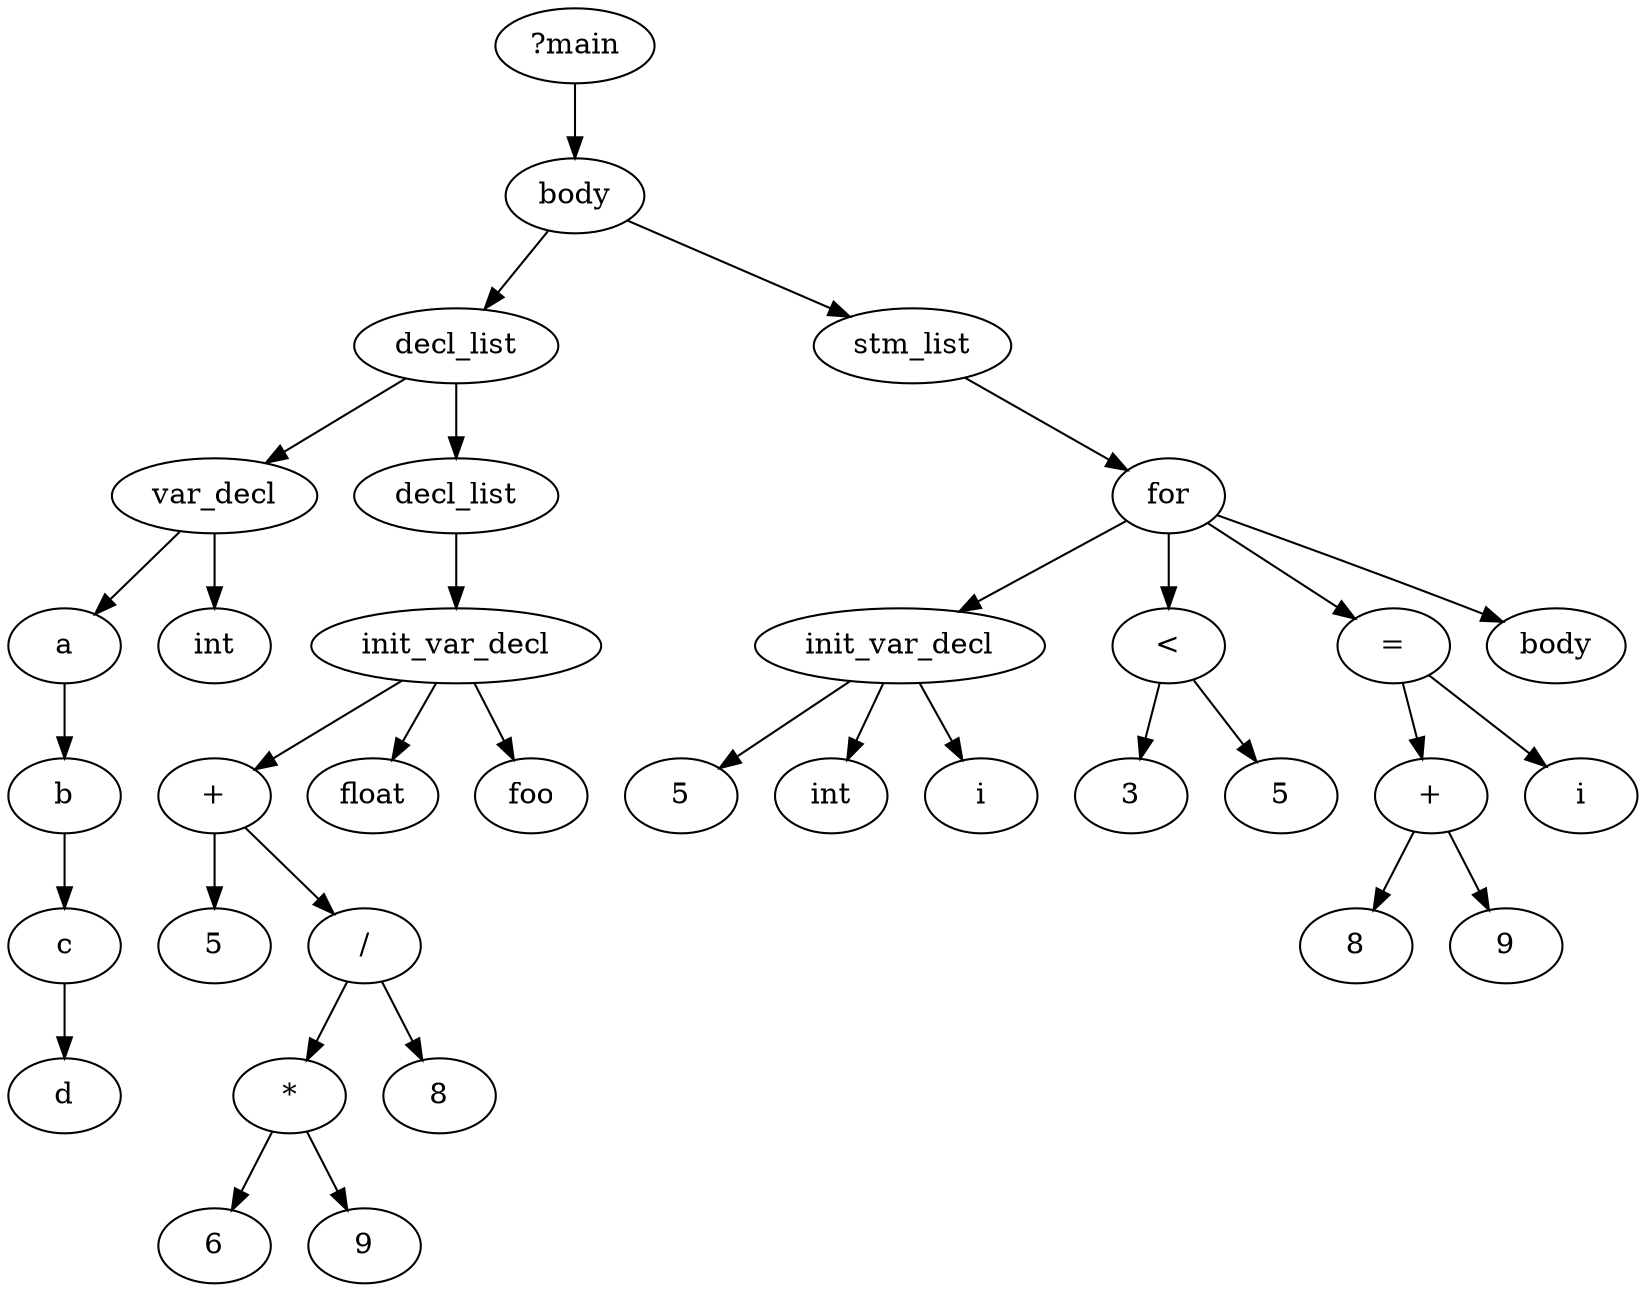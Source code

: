 digraph {
	0 [label="?main"]
	1 [label=body]
	2 [label=var_decl]
	3 [label=a]
	4 [label=b]
	5 [label=c]
	6 [label=d]
	5 -> 6
	4 -> 5
	3 -> 4
	7 [label=int]
	2 -> 3
	2 -> 7
	8 [label=decl_list]
	9 [label=init_var_decl]
	10 [label=5]
	11 [label=6]
	12 [label=9]
	13 [label="*"]
	13 -> 11
	13 -> 12
	14 [label=8]
	15 [label="/"]
	15 -> 13
	15 -> 14
	16 [label="+"]
	16 -> 10
	16 -> 15
	17 [label=float]
	18 [label=foo]
	9 -> 17
	9 -> 18
	9 -> 16
	19 [label=decl_list]
	19 -> 9
	8 -> 19
	8 -> 2
	1 -> 8
	20 [label=stm_list]
	21 [label=init_var_decl]
	22 [label=5]
	23 [label=int]
	24 [label=i]
	21 -> 23
	21 -> 24
	21 -> 22
	25 [label=3]
	26 [label=5]
	27 [label="<"]
	27 -> 25
	27 -> 26
	28 [label=8]
	29 [label=9]
	30 [label="+"]
	30 -> 28
	30 -> 29
	31 [label="="]
	32 [label=i]
	31 -> 32
	31 -> 30
	33 [label=body]
	34 [label=for]
	34 -> 21
	34 -> 27
	34 -> 31
	34 -> 33
	20 -> 34
	1 -> 20
	0 -> 1
}
